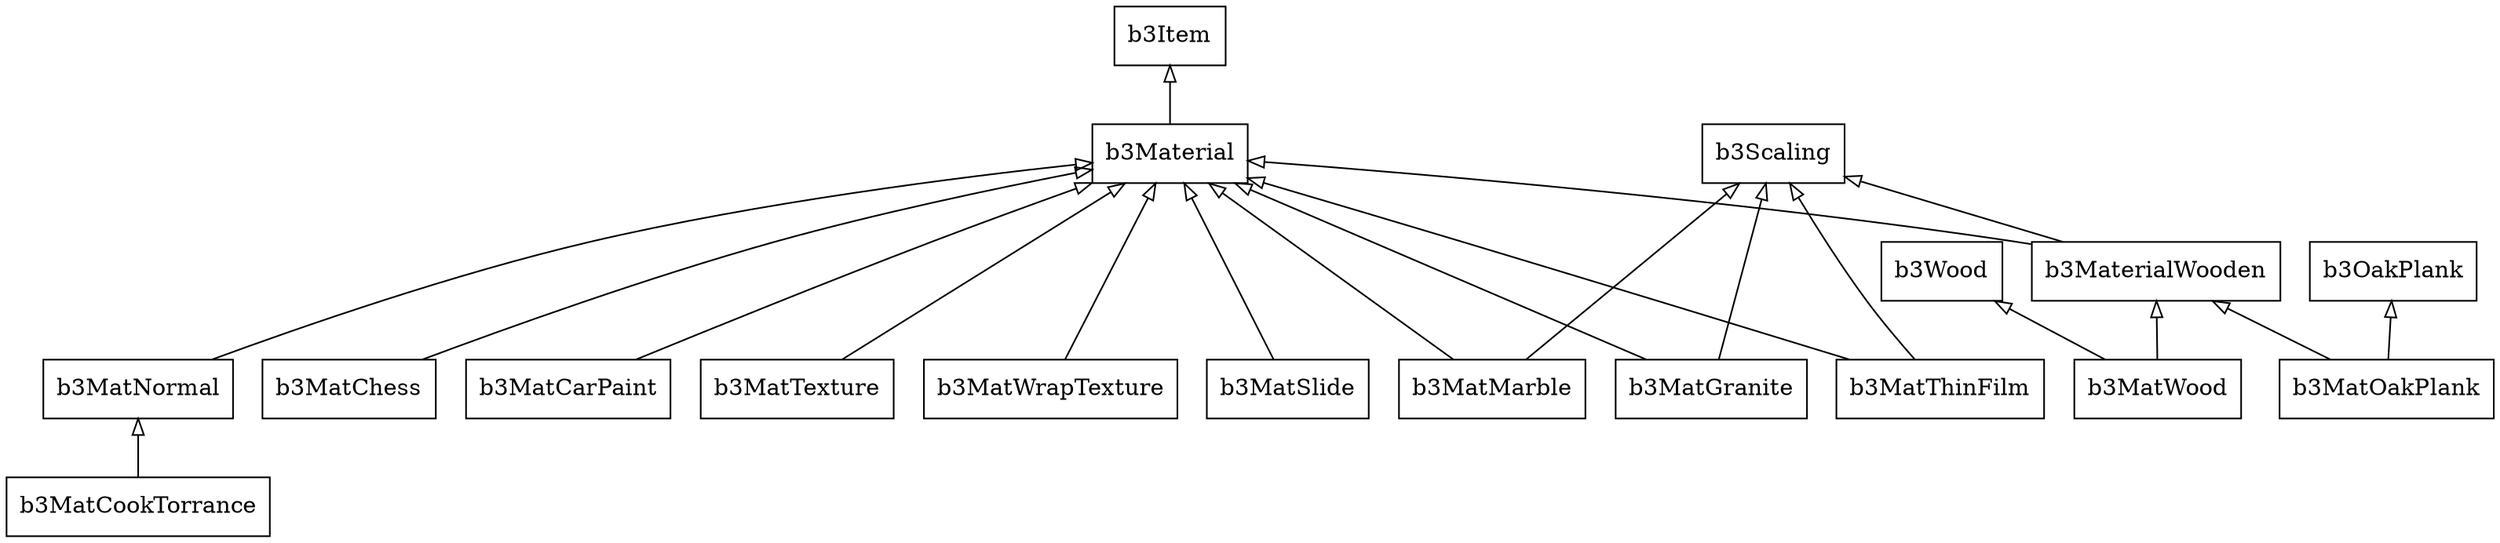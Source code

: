 digraph material
{
	rankdir=BT;
	node [shape=box];

	{
		rank=same;
		b3Item;
	}
	{
		rank=same;
		b3Material;
	}
	{
		rank=same;
		b3Scaling;
	}
	{
		rank=same;
		b3MaterialWooden;
		b3Wood;
		b3OakPlank;
	}
	{
		rank=same;
		b3MatNormal;
		b3MatChess;
		b3MatTexture;
		b3MatWrapTexture;
		b3MatSlide;
		b3MatSlide;
		b3MatMarble;
		b3MatWood;
		b3MatOakPlank;
		b3MatGranite;
		b3MatCarPaint;
		b3MatThinFilm;
	}
	{
		rank=same;
		b3MatCookTorrance;
	}

	b3Material -> b3Item [ arrowhead="onormal"];

	b3MatNormal -> b3Material [ arrowhead="onormal"];
	b3MatChess -> b3Material [ arrowhead="onormal"];
	b3MatTexture -> b3Material [ arrowhead="onormal"];
	b3MatWrapTexture -> b3Material [ arrowhead="onormal"];
	b3MatSlide -> b3Material  [ arrowhead="onormal"];
	b3MatMarble -> b3Material [ arrowhead="onormal"];
	b3MatMarble -> b3Scaling [ arrowhead="onormal"];
	b3MaterialWooden -> b3Material [ arrowhead="onormal"];
	b3MaterialWooden ->  b3Scaling [ arrowhead="onormal"];
	b3MatWood -> b3MaterialWooden [ arrowhead="onormal"];
	b3MatWood ->  b3Wood [ arrowhead="onormal"];
	b3MatOakPlank -> b3MaterialWooden [ arrowhead="onormal"];
	b3MatOakPlank ->  b3OakPlank [ arrowhead="onormal"];
	b3MatCookTorrance -> b3MatNormal [ arrowhead="onormal"];
	b3MatGranite -> b3Material [ arrowhead="onormal"];
	b3MatGranite ->  b3Scaling [ arrowhead="onormal"];
	b3MatCarPaint -> b3Material [ arrowhead="onormal"];
	b3MatThinFilm -> b3Material [ arrowhead="onormal"];
	b3MatThinFilm ->  b3Scaling [ arrowhead="onormal"];
}

